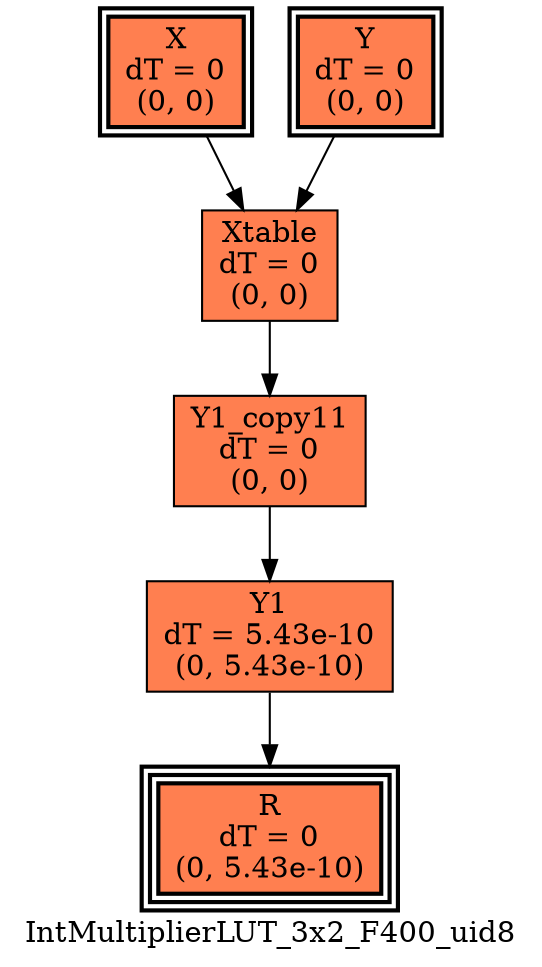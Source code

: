 digraph IntMultiplierLUT_3x2_F400_uid8
{
	//graph drawing options
	label=IntMultiplierLUT_3x2_F400_uid8;
	labelloc=bottom;
	labeljust=right;
	ratio=auto;
	nodesep=0.25;
	ranksep=0.5;

	//input/output signals of operator IntMultiplierLUT_3x2_F400_uid8
	X__IntMultiplierLUT_3x2_F400_uid8 [ label="X\ndT = 0\n(0, 0)", shape=box, color=black, style="bold, filled", fillcolor=coral, peripheries=2 ];
	Y__IntMultiplierLUT_3x2_F400_uid8 [ label="Y\ndT = 0\n(0, 0)", shape=box, color=black, style="bold, filled", fillcolor=coral, peripheries=2 ];
	R__IntMultiplierLUT_3x2_F400_uid8 [ label="R\ndT = 0\n(0, 5.43e-10)", shape=box, color=black, style="bold, filled", fillcolor=coral, peripheries=3 ];
	{rank=same X__IntMultiplierLUT_3x2_F400_uid8, Y__IntMultiplierLUT_3x2_F400_uid8};
	{rank=same R__IntMultiplierLUT_3x2_F400_uid8};
	//internal signals of operator IntMultiplierLUT_3x2_F400_uid8
	Xtable__IntMultiplierLUT_3x2_F400_uid8 [ label="Xtable\ndT = 0\n(0, 0)", shape=box, color=black, style=filled, fillcolor=coral, peripheries=1 ];
	Y1__IntMultiplierLUT_3x2_F400_uid8 [ label="Y1\ndT = 5.43e-10\n(0, 5.43e-10)", shape=box, color=black, style=filled, fillcolor=coral, peripheries=1 ];
	Y1_copy11__IntMultiplierLUT_3x2_F400_uid8 [ label="Y1_copy11\ndT = 0\n(0, 0)", shape=box, color=black, style=filled, fillcolor=coral, peripheries=1 ];

	//subcomponents of operator IntMultiplierLUT_3x2_F400_uid8

	//input and internal signal connections of operator IntMultiplierLUT_3x2_F400_uid8
	X__IntMultiplierLUT_3x2_F400_uid8 -> Xtable__IntMultiplierLUT_3x2_F400_uid8 [ arrowhead=normal, arrowsize=1.0, arrowtail=normal, color=black, dir=forward  ];
	Y__IntMultiplierLUT_3x2_F400_uid8 -> Xtable__IntMultiplierLUT_3x2_F400_uid8 [ arrowhead=normal, arrowsize=1.0, arrowtail=normal, color=black, dir=forward  ];
	Xtable__IntMultiplierLUT_3x2_F400_uid8 -> Y1_copy11__IntMultiplierLUT_3x2_F400_uid8 [ arrowhead=normal, arrowsize=1.0, arrowtail=normal, color=black, dir=forward  ];
	Y1__IntMultiplierLUT_3x2_F400_uid8 -> R__IntMultiplierLUT_3x2_F400_uid8 [ arrowhead=normal, arrowsize=1.0, arrowtail=normal, color=black, dir=forward  ];
	Y1_copy11__IntMultiplierLUT_3x2_F400_uid8 -> Y1__IntMultiplierLUT_3x2_F400_uid8 [ arrowhead=normal, arrowsize=1.0, arrowtail=normal, color=black, dir=forward  ];
}

